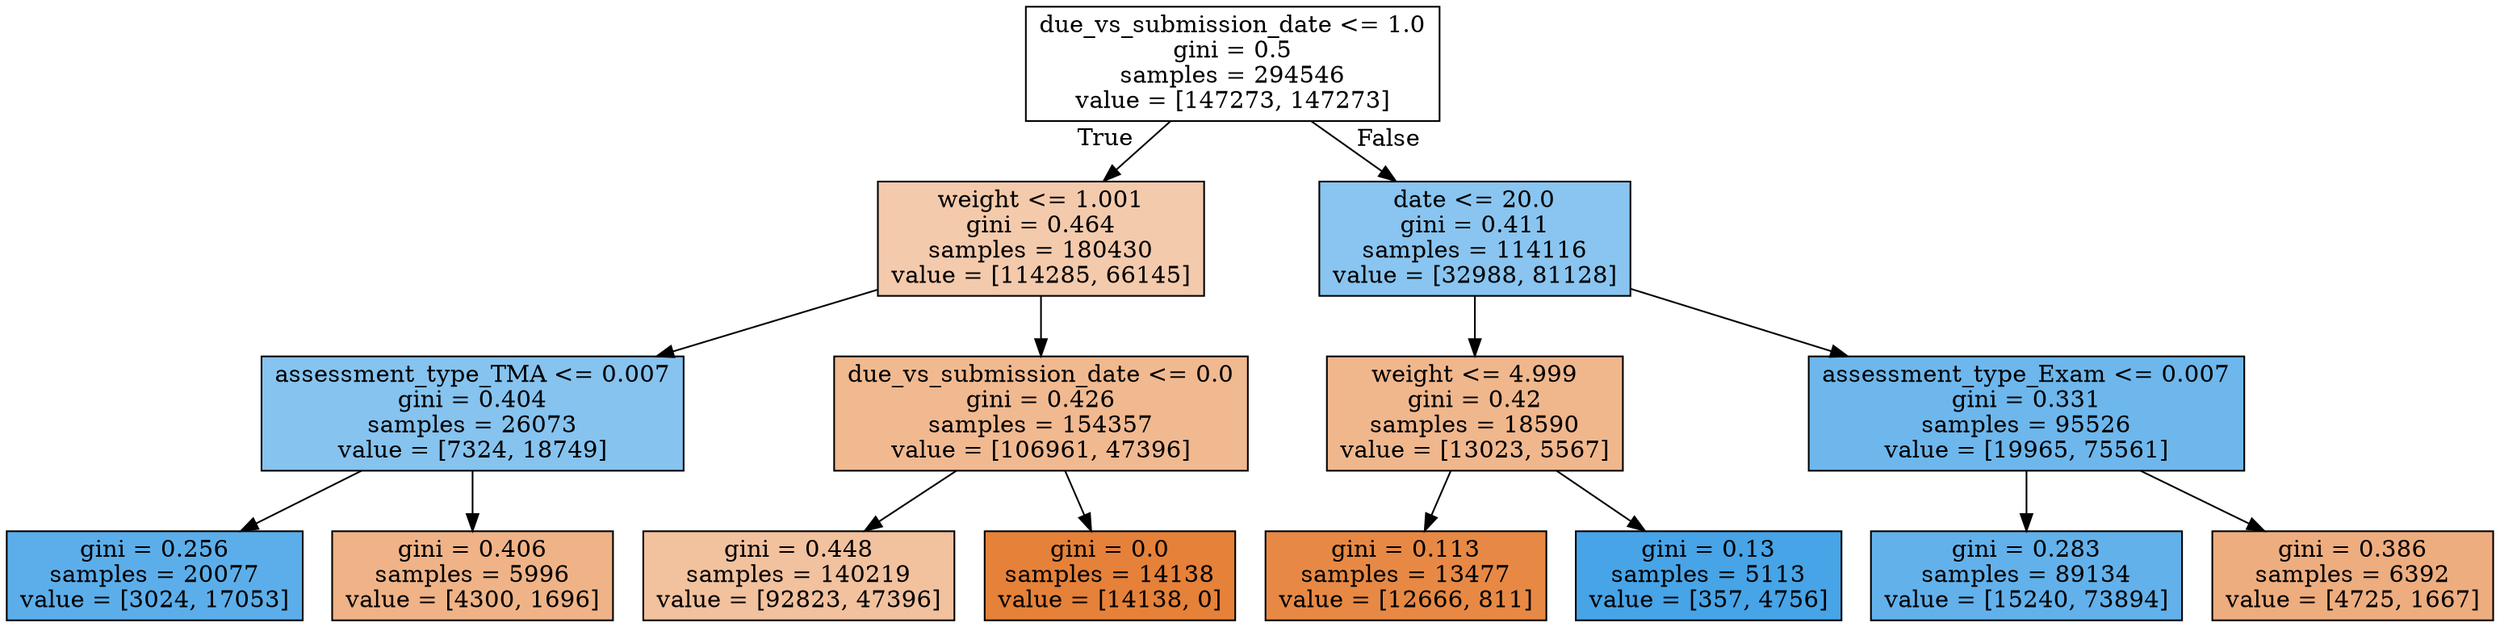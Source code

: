 digraph Tree {
node [shape=box, style="filled", color="black"] ;
0 [label="due_vs_submission_date <= 1.0\ngini = 0.5\nsamples = 294546\nvalue = [147273, 147273]", fillcolor="#e5813900"] ;
1 [label="weight <= 1.001\ngini = 0.464\nsamples = 180430\nvalue = [114285, 66145]", fillcolor="#e581396b"] ;
0 -> 1 [labeldistance=2.5, labelangle=45, headlabel="True"] ;
2 [label="assessment_type_TMA <= 0.007\ngini = 0.404\nsamples = 26073\nvalue = [7324, 18749]", fillcolor="#399de59b"] ;
1 -> 2 ;
3 [label="gini = 0.256\nsamples = 20077\nvalue = [3024, 17053]", fillcolor="#399de5d2"] ;
2 -> 3 ;
4 [label="gini = 0.406\nsamples = 5996\nvalue = [4300, 1696]", fillcolor="#e581399a"] ;
2 -> 4 ;
5 [label="due_vs_submission_date <= 0.0\ngini = 0.426\nsamples = 154357\nvalue = [106961, 47396]", fillcolor="#e581398e"] ;
1 -> 5 ;
6 [label="gini = 0.448\nsamples = 140219\nvalue = [92823, 47396]", fillcolor="#e581397d"] ;
5 -> 6 ;
7 [label="gini = 0.0\nsamples = 14138\nvalue = [14138, 0]", fillcolor="#e58139ff"] ;
5 -> 7 ;
8 [label="date <= 20.0\ngini = 0.411\nsamples = 114116\nvalue = [32988, 81128]", fillcolor="#399de597"] ;
0 -> 8 [labeldistance=2.5, labelangle=-45, headlabel="False"] ;
9 [label="weight <= 4.999\ngini = 0.42\nsamples = 18590\nvalue = [13023, 5567]", fillcolor="#e5813992"] ;
8 -> 9 ;
10 [label="gini = 0.113\nsamples = 13477\nvalue = [12666, 811]", fillcolor="#e58139ef"] ;
9 -> 10 ;
11 [label="gini = 0.13\nsamples = 5113\nvalue = [357, 4756]", fillcolor="#399de5ec"] ;
9 -> 11 ;
12 [label="assessment_type_Exam <= 0.007\ngini = 0.331\nsamples = 95526\nvalue = [19965, 75561]", fillcolor="#399de5bc"] ;
8 -> 12 ;
13 [label="gini = 0.283\nsamples = 89134\nvalue = [15240, 73894]", fillcolor="#399de5ca"] ;
12 -> 13 ;
14 [label="gini = 0.386\nsamples = 6392\nvalue = [4725, 1667]", fillcolor="#e58139a5"] ;
12 -> 14 ;
}
